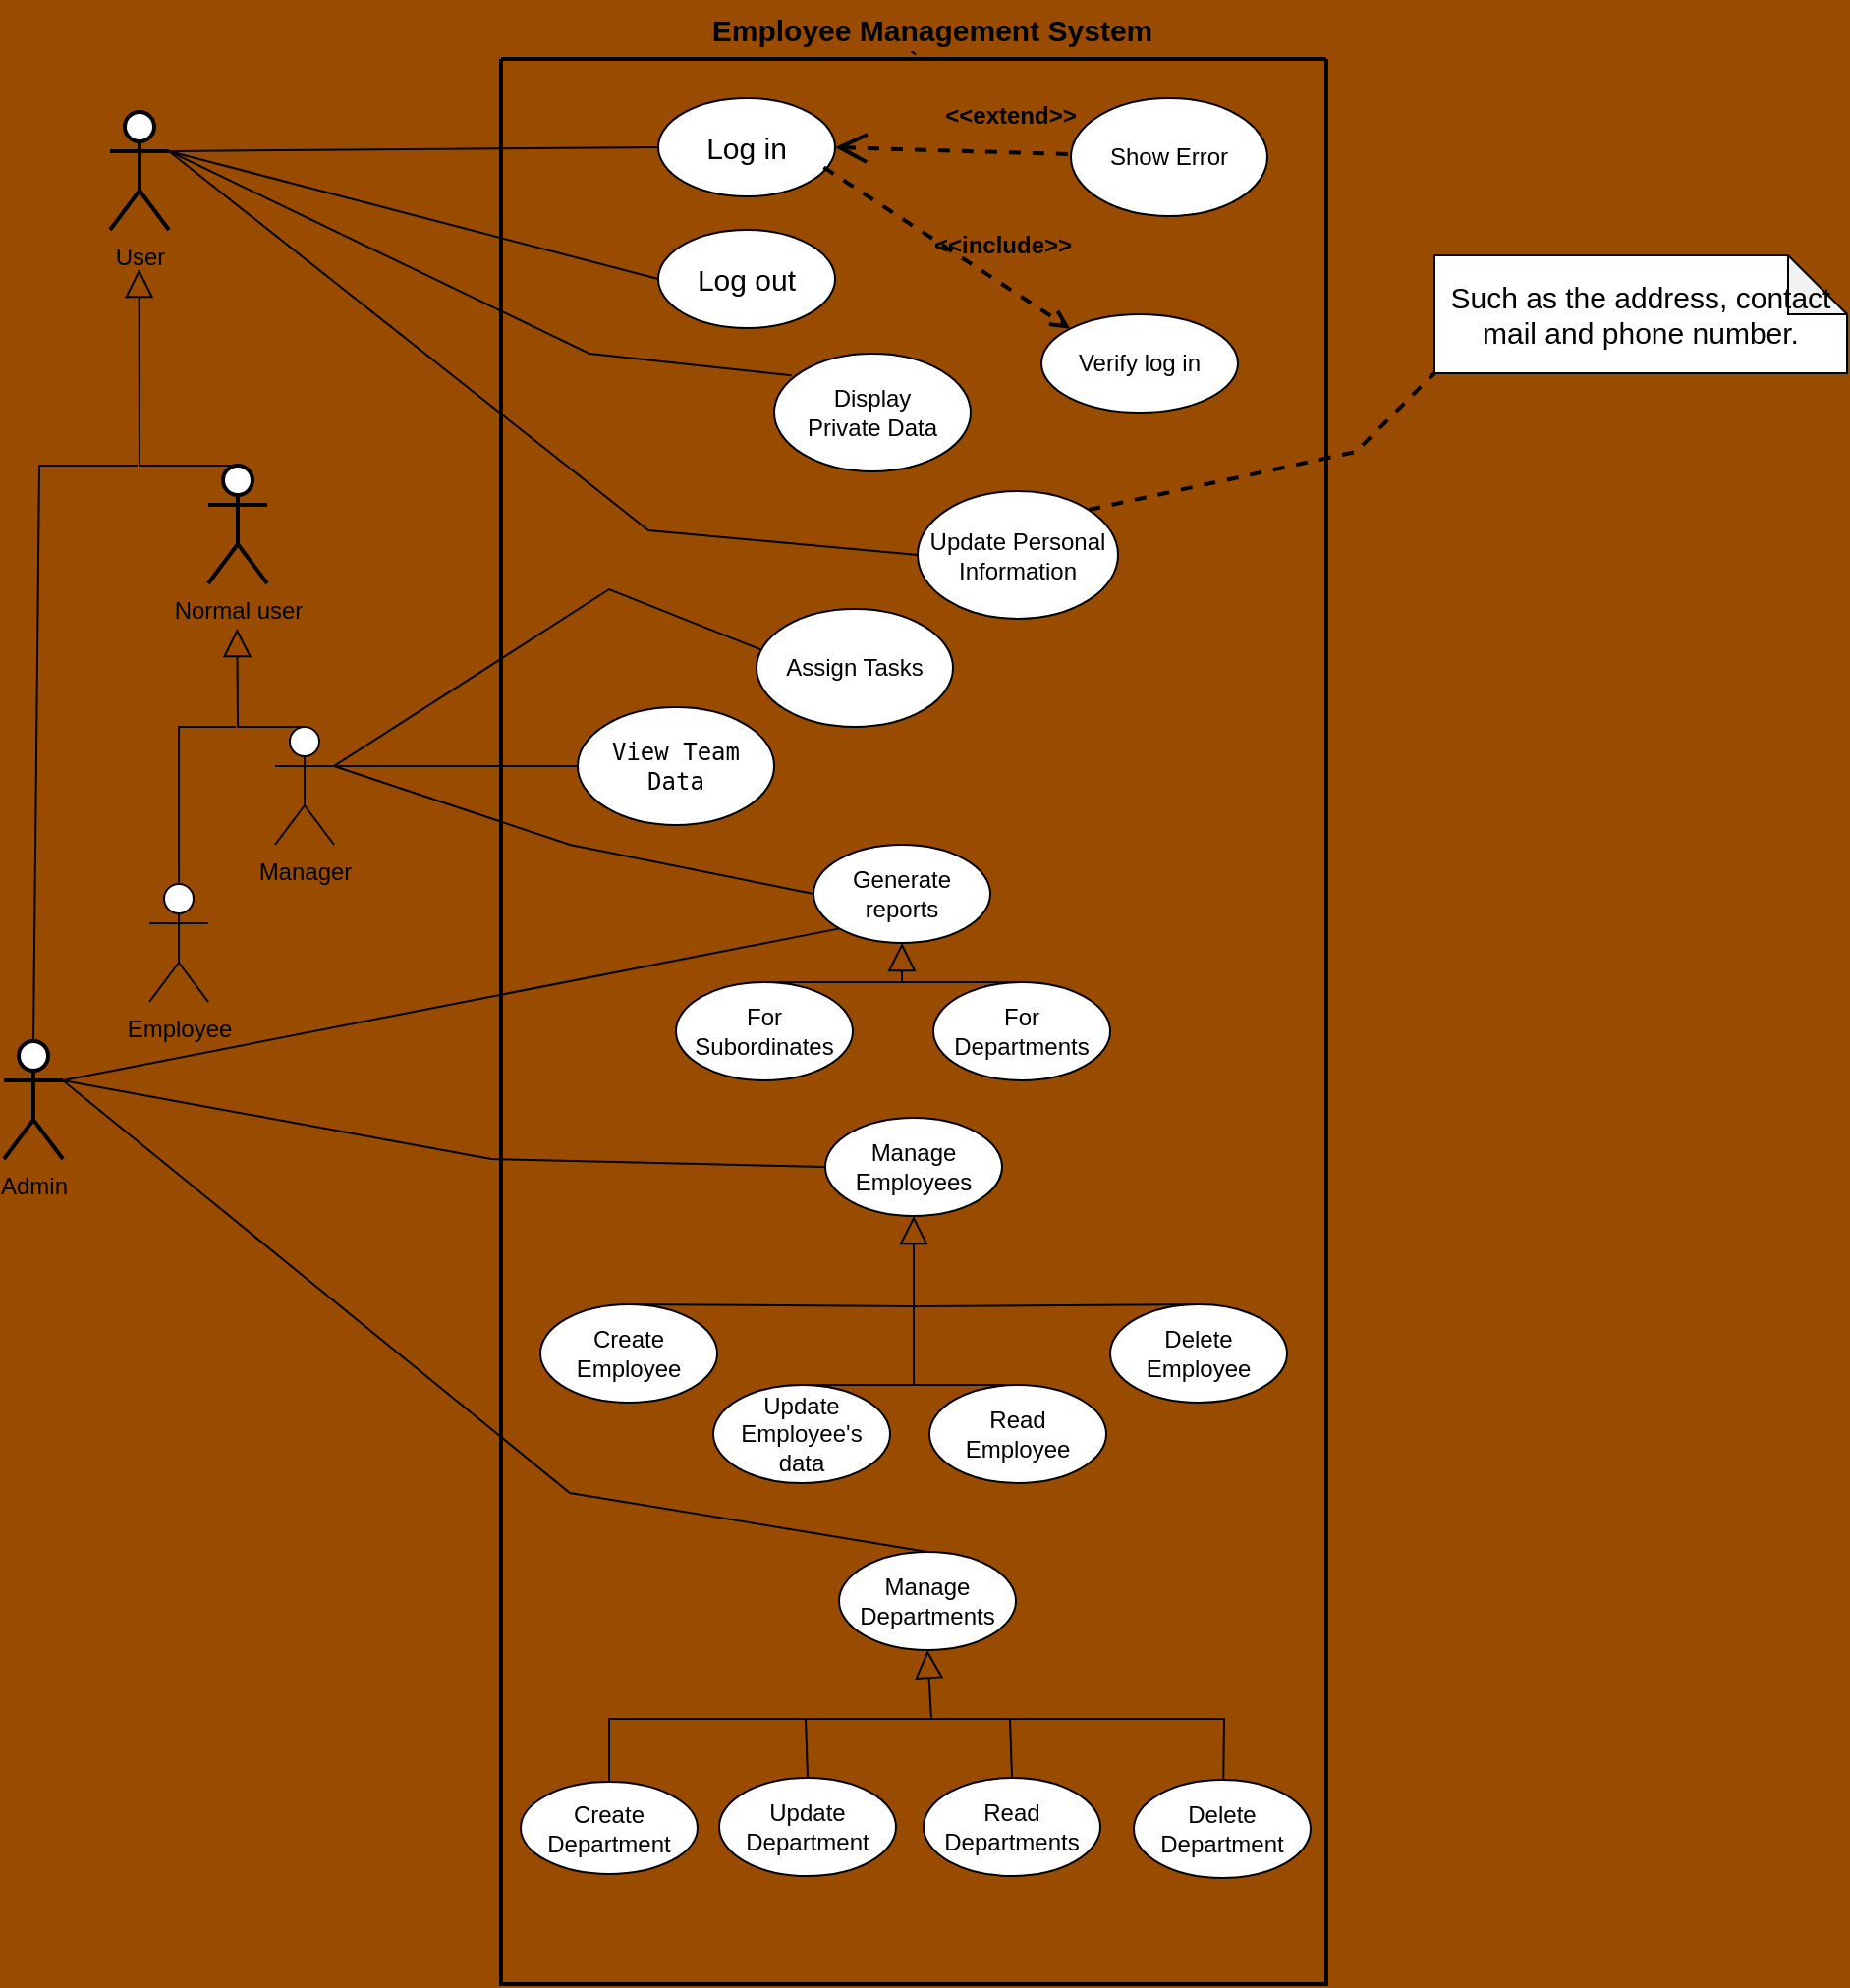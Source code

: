 <mxfile version="24.8.0">
  <diagram name="Page-1" id="XrRoJyVoxyt1KXuFEkB2">
    <mxGraphModel dx="2350" dy="1174" grid="1" gridSize="10" guides="1" tooltips="1" connect="1" arrows="1" fold="1" page="1" pageScale="1" pageWidth="850" pageHeight="1100" background="#994C00" math="0" shadow="0">
      <root>
        <mxCell id="0" />
        <mxCell id="1" parent="0" />
        <mxCell id="JxsMiMLw6dN9_I1CwBWg-2" value="`" style="swimlane;startSize=0;strokeWidth=2;" parent="1" vertex="1">
          <mxGeometry x="-255" y="80" width="420" height="980" as="geometry">
            <mxRectangle y="110" width="50" height="40" as="alternateBounds" />
          </mxGeometry>
        </mxCell>
        <mxCell id="JxsMiMLw6dN9_I1CwBWg-3" value="&lt;span style=&quot;font-size: 15px;&quot;&gt;Log in&lt;br&gt;&lt;/span&gt;" style="ellipse;whiteSpace=wrap;html=1;" parent="JxsMiMLw6dN9_I1CwBWg-2" vertex="1">
          <mxGeometry x="80" y="20" width="90" height="50" as="geometry" />
        </mxCell>
        <mxCell id="JxsMiMLw6dN9_I1CwBWg-5" value="Verify log in" style="ellipse;whiteSpace=wrap;html=1;" parent="JxsMiMLw6dN9_I1CwBWg-2" vertex="1">
          <mxGeometry x="275" y="130" width="100" height="50" as="geometry" />
        </mxCell>
        <mxCell id="JxsMiMLw6dN9_I1CwBWg-4" value="Show Error" style="ellipse;whiteSpace=wrap;html=1;" parent="JxsMiMLw6dN9_I1CwBWg-2" vertex="1">
          <mxGeometry x="290" y="20" width="100" height="60" as="geometry" />
        </mxCell>
        <mxCell id="JxsMiMLw6dN9_I1CwBWg-7" value="&lt;b&gt;&lt;font style=&quot;font-size: 12px;&quot;&gt;&amp;lt;&amp;lt;extend&amp;gt;&amp;gt;&lt;/font&gt;&lt;/b&gt;" style="edgeStyle=none;html=1;startArrow=open;endArrow=none;startSize=12;verticalAlign=bottom;dashed=1;labelBackgroundColor=none;rounded=0;exitX=1;exitY=0.5;exitDx=0;exitDy=0;strokeWidth=2;" parent="JxsMiMLw6dN9_I1CwBWg-2" source="JxsMiMLw6dN9_I1CwBWg-3" target="JxsMiMLw6dN9_I1CwBWg-4" edge="1">
          <mxGeometry x="0.478" y="10" width="160" relative="1" as="geometry">
            <mxPoint x="100" y="170" as="sourcePoint" />
            <mxPoint x="260" y="170" as="targetPoint" />
            <mxPoint as="offset" />
          </mxGeometry>
        </mxCell>
        <mxCell id="JxsMiMLw6dN9_I1CwBWg-8" value="&lt;b&gt;&lt;font style=&quot;font-size: 12px;&quot;&gt;&amp;lt;&amp;lt;include&amp;gt;&amp;gt;&lt;/font&gt;&lt;/b&gt;" style="edgeStyle=none;html=1;endArrow=open;verticalAlign=bottom;dashed=1;labelBackgroundColor=none;rounded=0;exitX=0.936;exitY=0.704;exitDx=0;exitDy=0;entryX=0;entryY=0;entryDx=0;entryDy=0;strokeWidth=2;exitPerimeter=0;" parent="JxsMiMLw6dN9_I1CwBWg-2" source="JxsMiMLw6dN9_I1CwBWg-3" target="JxsMiMLw6dN9_I1CwBWg-5" edge="1">
          <mxGeometry x="0.359" y="10" width="160" relative="1" as="geometry">
            <mxPoint x="150" y="70" as="sourcePoint" />
            <mxPoint x="310" y="70" as="targetPoint" />
            <mxPoint y="1" as="offset" />
          </mxGeometry>
        </mxCell>
        <mxCell id="JxsMiMLw6dN9_I1CwBWg-23" value="&lt;div&gt;Manage &lt;br&gt;&lt;/div&gt;&lt;div&gt;Employees&lt;br&gt;&lt;/div&gt;" style="ellipse;whiteSpace=wrap;html=1;" parent="JxsMiMLw6dN9_I1CwBWg-2" vertex="1">
          <mxGeometry x="165" y="539" width="90" height="50" as="geometry" />
        </mxCell>
        <mxCell id="JxsMiMLw6dN9_I1CwBWg-25" value="&lt;div&gt;Delete&lt;br&gt;&lt;/div&gt;&lt;div&gt;Employee&lt;br&gt;&lt;/div&gt;" style="ellipse;whiteSpace=wrap;html=1;" parent="JxsMiMLw6dN9_I1CwBWg-2" vertex="1">
          <mxGeometry x="310" y="634" width="90" height="50" as="geometry" />
        </mxCell>
        <mxCell id="JxsMiMLw6dN9_I1CwBWg-24" value="&lt;div&gt;Update&lt;/div&gt;&lt;div&gt;Employee&#39;s&lt;/div&gt;&lt;div&gt;data&lt;br&gt;&lt;/div&gt;" style="ellipse;whiteSpace=wrap;html=1;" parent="JxsMiMLw6dN9_I1CwBWg-2" vertex="1">
          <mxGeometry x="108" y="675" width="90" height="50" as="geometry" />
        </mxCell>
        <mxCell id="JxsMiMLw6dN9_I1CwBWg-53" value="&lt;div&gt;Display&lt;/div&gt;&lt;div&gt;Private Data&lt;br&gt;&lt;/div&gt;" style="ellipse;whiteSpace=wrap;html=1;" parent="JxsMiMLw6dN9_I1CwBWg-2" vertex="1">
          <mxGeometry x="139" y="150" width="100" height="60" as="geometry" />
        </mxCell>
        <mxCell id="f0pmYPqC95e-Tis89BE7-5" value="&lt;div&gt;Read &lt;br&gt;&lt;/div&gt;&lt;div&gt;Employee&lt;br&gt;&lt;/div&gt;" style="ellipse;whiteSpace=wrap;html=1;" parent="JxsMiMLw6dN9_I1CwBWg-2" vertex="1">
          <mxGeometry x="218" y="675" width="90" height="50" as="geometry" />
        </mxCell>
        <mxCell id="f0pmYPqC95e-Tis89BE7-6" value="&lt;div&gt;Create&lt;br&gt;&lt;/div&gt;&lt;div&gt;Employee&lt;br&gt;&lt;/div&gt;" style="ellipse;whiteSpace=wrap;html=1;" parent="JxsMiMLw6dN9_I1CwBWg-2" vertex="1">
          <mxGeometry x="20" y="634" width="90" height="50" as="geometry" />
        </mxCell>
        <mxCell id="JxsMiMLw6dN9_I1CwBWg-26" value="Generate reports" style="ellipse;whiteSpace=wrap;html=1;" parent="JxsMiMLw6dN9_I1CwBWg-2" vertex="1">
          <mxGeometry x="159" y="400" width="90" height="50" as="geometry" />
        </mxCell>
        <mxCell id="f0pmYPqC95e-Tis89BE7-45" value="&lt;code&gt;View Team Data&lt;/code&gt;" style="ellipse;whiteSpace=wrap;html=1;" parent="JxsMiMLw6dN9_I1CwBWg-2" vertex="1">
          <mxGeometry x="39" y="330" width="100" height="60" as="geometry" />
        </mxCell>
        <mxCell id="f0pmYPqC95e-Tis89BE7-52" value="" style="edgeStyle=none;html=1;endArrow=block;endFill=0;endSize=12;verticalAlign=bottom;rounded=0;entryX=0.5;entryY=1;entryDx=0;entryDy=0;exitX=0.5;exitY=0;exitDx=0;exitDy=0;" parent="JxsMiMLw6dN9_I1CwBWg-2" source="JxsMiMLw6dN9_I1CwBWg-25" target="JxsMiMLw6dN9_I1CwBWg-23" edge="1">
          <mxGeometry width="160" relative="1" as="geometry">
            <mxPoint x="357" y="635" as="sourcePoint" />
            <mxPoint x="300" y="645" as="targetPoint" />
            <Array as="points">
              <mxPoint x="210" y="635" />
            </Array>
          </mxGeometry>
        </mxCell>
        <mxCell id="f0pmYPqC95e-Tis89BE7-53" value="" style="edgeStyle=none;html=1;endArrow=none;verticalAlign=bottom;rounded=0;exitX=0.5;exitY=0;exitDx=0;exitDy=0;" parent="JxsMiMLw6dN9_I1CwBWg-2" source="f0pmYPqC95e-Tis89BE7-6" edge="1">
          <mxGeometry width="160" relative="1" as="geometry">
            <mxPoint x="70" y="615" as="sourcePoint" />
            <mxPoint x="210" y="635" as="targetPoint" />
          </mxGeometry>
        </mxCell>
        <mxCell id="f0pmYPqC95e-Tis89BE7-55" value="" style="edgeStyle=none;html=1;endArrow=none;verticalAlign=bottom;rounded=0;entryX=0.5;entryY=0;entryDx=0;entryDy=0;exitX=0.5;exitY=0;exitDx=0;exitDy=0;" parent="JxsMiMLw6dN9_I1CwBWg-2" source="JxsMiMLw6dN9_I1CwBWg-24" target="f0pmYPqC95e-Tis89BE7-5" edge="1">
          <mxGeometry width="160" relative="1" as="geometry">
            <mxPoint x="-2" y="575" as="sourcePoint" />
            <mxPoint x="158" y="575" as="targetPoint" />
          </mxGeometry>
        </mxCell>
        <mxCell id="f0pmYPqC95e-Tis89BE7-57" value="" style="edgeStyle=none;html=1;endArrow=none;verticalAlign=bottom;rounded=0;" parent="JxsMiMLw6dN9_I1CwBWg-2" edge="1">
          <mxGeometry width="160" relative="1" as="geometry">
            <mxPoint x="210" y="635" as="sourcePoint" />
            <mxPoint x="210" y="675" as="targetPoint" />
          </mxGeometry>
        </mxCell>
        <mxCell id="Ma0ZafueXGMpJPAvqaDE-1" value="&lt;span style=&quot;font-size: 15px;&quot;&gt;Log out&lt;br&gt;&lt;/span&gt;" style="ellipse;whiteSpace=wrap;html=1;" vertex="1" parent="JxsMiMLw6dN9_I1CwBWg-2">
          <mxGeometry x="80" y="87" width="90" height="50" as="geometry" />
        </mxCell>
        <mxCell id="Ma0ZafueXGMpJPAvqaDE-7" value="Assign Tasks" style="ellipse;whiteSpace=wrap;html=1;" vertex="1" parent="JxsMiMLw6dN9_I1CwBWg-2">
          <mxGeometry x="130" y="280" width="100" height="60" as="geometry" />
        </mxCell>
        <mxCell id="f0pmYPqC95e-Tis89BE7-16" value="&lt;div&gt;Create&lt;br&gt;&lt;/div&gt;&lt;div&gt;Department&lt;br&gt;&lt;/div&gt;" style="ellipse;whiteSpace=wrap;html=1;" parent="JxsMiMLw6dN9_I1CwBWg-2" vertex="1">
          <mxGeometry x="10" y="877" width="90" height="47" as="geometry" />
        </mxCell>
        <mxCell id="f0pmYPqC95e-Tis89BE7-13" value="&lt;div&gt;Delete&lt;br&gt;&lt;/div&gt;&lt;div&gt;Department&lt;br&gt;&lt;/div&gt;" style="ellipse;whiteSpace=wrap;html=1;" parent="JxsMiMLw6dN9_I1CwBWg-2" vertex="1">
          <mxGeometry x="322" y="876" width="90" height="50" as="geometry" />
        </mxCell>
        <mxCell id="Ma0ZafueXGMpJPAvqaDE-16" value="For Departments" style="ellipse;whiteSpace=wrap;html=1;" vertex="1" parent="JxsMiMLw6dN9_I1CwBWg-2">
          <mxGeometry x="220" y="470" width="90" height="50" as="geometry" />
        </mxCell>
        <mxCell id="Ma0ZafueXGMpJPAvqaDE-15" value="For Subordinates" style="ellipse;whiteSpace=wrap;html=1;" vertex="1" parent="JxsMiMLw6dN9_I1CwBWg-2">
          <mxGeometry x="89" y="470" width="90" height="50" as="geometry" />
        </mxCell>
        <mxCell id="Ma0ZafueXGMpJPAvqaDE-17" value="" style="edgeStyle=none;html=1;endArrow=block;endFill=0;endSize=12;verticalAlign=bottom;rounded=0;entryX=0.5;entryY=1;entryDx=0;entryDy=0;exitX=0.5;exitY=0;exitDx=0;exitDy=0;" edge="1" parent="JxsMiMLw6dN9_I1CwBWg-2" source="Ma0ZafueXGMpJPAvqaDE-16" target="JxsMiMLw6dN9_I1CwBWg-26">
          <mxGeometry width="160" relative="1" as="geometry">
            <mxPoint x="129" y="460" as="sourcePoint" />
            <mxPoint x="289" y="460" as="targetPoint" />
            <Array as="points">
              <mxPoint x="204" y="470" />
            </Array>
          </mxGeometry>
        </mxCell>
        <mxCell id="f0pmYPqC95e-Tis89BE7-12" value="&lt;div&gt;Manage &lt;br&gt;&lt;/div&gt;&lt;div&gt;Departments&lt;br&gt;&lt;/div&gt;" style="ellipse;whiteSpace=wrap;html=1;" parent="JxsMiMLw6dN9_I1CwBWg-2" vertex="1">
          <mxGeometry x="172" y="760" width="90" height="50" as="geometry" />
        </mxCell>
        <mxCell id="f0pmYPqC95e-Tis89BE7-17" value="" style="edgeStyle=none;html=1;endArrow=block;endFill=0;endSize=12;verticalAlign=bottom;rounded=0;entryX=0.5;entryY=1;entryDx=0;entryDy=0;exitX=0.507;exitY=0.007;exitDx=0;exitDy=0;exitPerimeter=0;" parent="JxsMiMLw6dN9_I1CwBWg-2" source="f0pmYPqC95e-Tis89BE7-13" target="f0pmYPqC95e-Tis89BE7-12" edge="1">
          <mxGeometry width="160" relative="1" as="geometry">
            <mxPoint x="368" y="890" as="sourcePoint" />
            <mxPoint x="258" y="930" as="targetPoint" />
            <Array as="points">
              <mxPoint x="368" y="845" />
              <mxPoint x="219" y="845" />
            </Array>
          </mxGeometry>
        </mxCell>
        <mxCell id="Ma0ZafueXGMpJPAvqaDE-4" value="Update Personal Information" style="ellipse;whiteSpace=wrap;html=1;" vertex="1" parent="JxsMiMLw6dN9_I1CwBWg-2">
          <mxGeometry x="212" y="220" width="102" height="65" as="geometry" />
        </mxCell>
        <mxCell id="JxsMiMLw6dN9_I1CwBWg-9" value="User" style="shape=umlActor;html=1;verticalLabelPosition=bottom;verticalAlign=top;align=center;strokeWidth=2;" parent="1" vertex="1">
          <mxGeometry x="-454" y="107" width="30" height="60" as="geometry" />
        </mxCell>
        <mxCell id="JxsMiMLw6dN9_I1CwBWg-11" value="" style="edgeStyle=none;html=1;endArrow=none;verticalAlign=bottom;rounded=0;entryX=0;entryY=0.5;entryDx=0;entryDy=0;strokeWidth=1;exitX=1;exitY=0.333;exitDx=0;exitDy=0;exitPerimeter=0;" parent="1" source="JxsMiMLw6dN9_I1CwBWg-9" target="JxsMiMLw6dN9_I1CwBWg-3" edge="1">
          <mxGeometry width="160" relative="1" as="geometry">
            <mxPoint x="-380" y="200" as="sourcePoint" />
            <mxPoint y="190" as="targetPoint" />
          </mxGeometry>
        </mxCell>
        <mxCell id="JxsMiMLw6dN9_I1CwBWg-28" value="Admin" style="shape=umlActor;html=1;verticalLabelPosition=bottom;verticalAlign=top;align=center;strokeWidth=2;" parent="1" vertex="1">
          <mxGeometry x="-508" y="580" width="30" height="60" as="geometry" />
        </mxCell>
        <mxCell id="JxsMiMLw6dN9_I1CwBWg-29" value="Normal user" style="shape=umlActor;html=1;verticalLabelPosition=bottom;verticalAlign=top;align=center;strokeWidth=2;" parent="1" vertex="1">
          <mxGeometry x="-404" y="287" width="30" height="60" as="geometry" />
        </mxCell>
        <mxCell id="JxsMiMLw6dN9_I1CwBWg-35" value="" style="edgeStyle=none;html=1;endArrow=block;endFill=0;endSize=12;verticalAlign=bottom;rounded=0;exitX=0.5;exitY=0;exitDx=0;exitDy=0;exitPerimeter=0;" parent="1" source="JxsMiMLw6dN9_I1CwBWg-29" edge="1">
          <mxGeometry width="160" relative="1" as="geometry">
            <mxPoint x="-394" y="287" as="sourcePoint" />
            <mxPoint x="-439.2" y="186.997" as="targetPoint" />
            <Array as="points">
              <mxPoint x="-439" y="287" />
            </Array>
          </mxGeometry>
        </mxCell>
        <mxCell id="JxsMiMLw6dN9_I1CwBWg-36" value="" style="edgeStyle=none;html=1;endArrow=none;verticalAlign=bottom;rounded=0;exitX=0.5;exitY=0;exitDx=0;exitDy=0;exitPerimeter=0;" parent="1" source="JxsMiMLw6dN9_I1CwBWg-28" edge="1">
          <mxGeometry width="160" relative="1" as="geometry">
            <mxPoint x="-489" y="289" as="sourcePoint" />
            <mxPoint x="-440" y="287" as="targetPoint" />
            <Array as="points">
              <mxPoint x="-490" y="287" />
            </Array>
          </mxGeometry>
        </mxCell>
        <mxCell id="JxsMiMLw6dN9_I1CwBWg-55" value="" style="edgeStyle=none;html=1;endArrow=none;verticalAlign=bottom;rounded=0;entryX=0.089;entryY=0.185;entryDx=0;entryDy=0;strokeWidth=1;exitX=1;exitY=0.333;exitDx=0;exitDy=0;exitPerimeter=0;entryPerimeter=0;" parent="1" source="JxsMiMLw6dN9_I1CwBWg-9" target="JxsMiMLw6dN9_I1CwBWg-53" edge="1">
          <mxGeometry width="160" relative="1" as="geometry">
            <mxPoint x="-364" y="317" as="sourcePoint" />
            <mxPoint x="-190" y="115" as="targetPoint" />
            <Array as="points">
              <mxPoint x="-210" y="230" />
            </Array>
          </mxGeometry>
        </mxCell>
        <mxCell id="f0pmYPqC95e-Tis89BE7-14" value="&lt;div&gt;Update&lt;/div&gt;&lt;div&gt;Department&lt;br&gt;&lt;/div&gt;" style="ellipse;whiteSpace=wrap;html=1;" parent="1" vertex="1">
          <mxGeometry x="-144" y="955" width="90" height="50" as="geometry" />
        </mxCell>
        <mxCell id="f0pmYPqC95e-Tis89BE7-15" value="&lt;div&gt;Read &lt;br&gt;&lt;/div&gt;&lt;div&gt;Departments&lt;br&gt;&lt;/div&gt;" style="ellipse;whiteSpace=wrap;html=1;" parent="1" vertex="1">
          <mxGeometry x="-40" y="955" width="90" height="50" as="geometry" />
        </mxCell>
        <mxCell id="f0pmYPqC95e-Tis89BE7-18" value="" style="edgeStyle=none;html=1;endArrow=none;verticalAlign=bottom;rounded=0;entryX=0.5;entryY=0;entryDx=0;entryDy=0;" parent="1" target="f0pmYPqC95e-Tis89BE7-14" edge="1">
          <mxGeometry width="160" relative="1" as="geometry">
            <mxPoint x="-100" y="925" as="sourcePoint" />
            <mxPoint x="-91" y="915" as="targetPoint" />
          </mxGeometry>
        </mxCell>
        <mxCell id="f0pmYPqC95e-Tis89BE7-19" value="" style="edgeStyle=none;html=1;endArrow=none;verticalAlign=bottom;rounded=0;exitX=0.5;exitY=0;exitDx=0;exitDy=0;" parent="1" source="f0pmYPqC95e-Tis89BE7-16" edge="1">
          <mxGeometry width="160" relative="1" as="geometry">
            <mxPoint x="-211" y="955" as="sourcePoint" />
            <mxPoint x="-30" y="925" as="targetPoint" />
            <Array as="points">
              <mxPoint x="-200" y="925" />
            </Array>
          </mxGeometry>
        </mxCell>
        <mxCell id="f0pmYPqC95e-Tis89BE7-20" value="" style="edgeStyle=none;html=1;endArrow=none;verticalAlign=bottom;rounded=0;entryX=0.5;entryY=0;entryDx=0;entryDy=0;" parent="1" target="f0pmYPqC95e-Tis89BE7-15" edge="1">
          <mxGeometry width="160" relative="1" as="geometry">
            <mxPoint x="4" y="925" as="sourcePoint" />
            <mxPoint x="4" y="959" as="targetPoint" />
          </mxGeometry>
        </mxCell>
        <mxCell id="f0pmYPqC95e-Tis89BE7-40" value="" style="edgeStyle=none;html=1;endArrow=block;endFill=0;endSize=12;verticalAlign=bottom;rounded=0;exitX=0.5;exitY=0;exitDx=0;exitDy=0;exitPerimeter=0;" parent="1" source="f0pmYPqC95e-Tis89BE7-41" edge="1">
          <mxGeometry width="160" relative="1" as="geometry">
            <mxPoint x="-389.33" y="400" as="sourcePoint" />
            <mxPoint x="-389.33" y="370" as="targetPoint" />
            <Array as="points">
              <mxPoint x="-389" y="420" />
            </Array>
          </mxGeometry>
        </mxCell>
        <mxCell id="f0pmYPqC95e-Tis89BE7-41" value="Manager" style="shape=umlActor;html=1;verticalLabelPosition=bottom;verticalAlign=top;align=center;" parent="1" vertex="1">
          <mxGeometry x="-370" y="420" width="30" height="60" as="geometry" />
        </mxCell>
        <mxCell id="f0pmYPqC95e-Tis89BE7-42" value="Employee" style="shape=umlActor;html=1;verticalLabelPosition=bottom;verticalAlign=top;align=center;" parent="1" vertex="1">
          <mxGeometry x="-434" y="500" width="30" height="60" as="geometry" />
        </mxCell>
        <mxCell id="f0pmYPqC95e-Tis89BE7-44" value="" style="edgeStyle=none;html=1;endArrow=none;verticalAlign=bottom;rounded=0;exitX=0.5;exitY=0;exitDx=0;exitDy=0;exitPerimeter=0;" parent="1" source="f0pmYPqC95e-Tis89BE7-42" edge="1">
          <mxGeometry width="160" relative="1" as="geometry">
            <mxPoint x="-460" y="350" as="sourcePoint" />
            <mxPoint x="-390" y="420" as="targetPoint" />
            <Array as="points">
              <mxPoint x="-419" y="420" />
            </Array>
          </mxGeometry>
        </mxCell>
        <mxCell id="JxsMiMLw6dN9_I1CwBWg-37" value="" style="edgeStyle=none;html=1;endArrow=none;verticalAlign=bottom;rounded=0;entryX=0;entryY=0.5;entryDx=0;entryDy=0;strokeWidth=1;exitX=1;exitY=0.333;exitDx=0;exitDy=0;exitPerimeter=0;" parent="1" source="f0pmYPqC95e-Tis89BE7-41" target="f0pmYPqC95e-Tis89BE7-45" edge="1">
          <mxGeometry width="160" relative="1" as="geometry">
            <mxPoint x="-840" y="896" as="sourcePoint" />
            <mxPoint x="-345" y="670" as="targetPoint" />
          </mxGeometry>
        </mxCell>
        <mxCell id="f0pmYPqC95e-Tis89BE7-58" value="" style="edgeStyle=none;html=1;endArrow=none;verticalAlign=bottom;rounded=0;exitX=1;exitY=0.333;exitDx=0;exitDy=0;exitPerimeter=0;entryX=0;entryY=0.5;entryDx=0;entryDy=0;" parent="1" source="JxsMiMLw6dN9_I1CwBWg-28" target="JxsMiMLw6dN9_I1CwBWg-23" edge="1">
          <mxGeometry width="160" relative="1" as="geometry">
            <mxPoint x="-430" y="570" as="sourcePoint" />
            <mxPoint x="-270" y="570" as="targetPoint" />
            <Array as="points">
              <mxPoint x="-260" y="640" />
            </Array>
          </mxGeometry>
        </mxCell>
        <mxCell id="f0pmYPqC95e-Tis89BE7-59" value="" style="edgeStyle=none;html=1;endArrow=none;verticalAlign=bottom;rounded=0;exitX=1;exitY=0.333;exitDx=0;exitDy=0;exitPerimeter=0;entryX=0.5;entryY=0;entryDx=0;entryDy=0;" parent="1" source="JxsMiMLw6dN9_I1CwBWg-28" target="f0pmYPqC95e-Tis89BE7-12" edge="1">
          <mxGeometry width="160" relative="1" as="geometry">
            <mxPoint x="-470" y="610" as="sourcePoint" />
            <mxPoint x="-45" y="489" as="targetPoint" />
            <Array as="points">
              <mxPoint x="-220" y="810" />
            </Array>
          </mxGeometry>
        </mxCell>
        <mxCell id="f0pmYPqC95e-Tis89BE7-60" value="" style="edgeStyle=none;html=1;endArrow=none;verticalAlign=bottom;rounded=0;entryX=0;entryY=1;entryDx=0;entryDy=0;exitX=1;exitY=0.333;exitDx=0;exitDy=0;exitPerimeter=0;" parent="1" source="JxsMiMLw6dN9_I1CwBWg-28" target="JxsMiMLw6dN9_I1CwBWg-26" edge="1">
          <mxGeometry width="160" relative="1" as="geometry">
            <mxPoint x="-470" y="600" as="sourcePoint" />
            <mxPoint x="-45" y="489" as="targetPoint" />
          </mxGeometry>
        </mxCell>
        <mxCell id="f0pmYPqC95e-Tis89BE7-61" value="&lt;font style=&quot;font-size: 15px;&quot;&gt;&lt;b&gt;Employee Management System&lt;br&gt;&lt;/b&gt;&lt;/font&gt;" style="text;html=1;align=center;verticalAlign=middle;resizable=0;points=[];autosize=1;" parent="1" vertex="1">
          <mxGeometry x="-166" y="50" width="260" height="30" as="geometry" />
        </mxCell>
        <mxCell id="Ma0ZafueXGMpJPAvqaDE-2" value="" style="edgeStyle=none;html=1;endArrow=none;verticalAlign=bottom;rounded=0;strokeWidth=1;exitX=1;exitY=0.333;exitDx=0;exitDy=0;exitPerimeter=0;entryX=0;entryY=0.5;entryDx=0;entryDy=0;" edge="1" parent="1" source="JxsMiMLw6dN9_I1CwBWg-9" target="Ma0ZafueXGMpJPAvqaDE-1">
          <mxGeometry width="160" relative="1" as="geometry">
            <mxPoint x="-414" y="137" as="sourcePoint" />
            <mxPoint x="-180" y="300" as="targetPoint" />
          </mxGeometry>
        </mxCell>
        <mxCell id="Ma0ZafueXGMpJPAvqaDE-9" value="" style="edgeStyle=none;html=1;endArrow=none;verticalAlign=bottom;rounded=0;entryX=0.021;entryY=0.344;entryDx=0;entryDy=0;strokeWidth=1;exitX=1;exitY=0.333;exitDx=0;exitDy=0;exitPerimeter=0;entryPerimeter=0;" edge="1" parent="1" source="f0pmYPqC95e-Tis89BE7-41" target="Ma0ZafueXGMpJPAvqaDE-7">
          <mxGeometry width="160" relative="1" as="geometry">
            <mxPoint x="-330" y="450" as="sourcePoint" />
            <mxPoint x="-120" y="440" as="targetPoint" />
            <Array as="points">
              <mxPoint x="-200" y="350" />
            </Array>
          </mxGeometry>
        </mxCell>
        <mxCell id="Ma0ZafueXGMpJPAvqaDE-10" value="&lt;font style=&quot;font-size: 15px;&quot;&gt;Such as the address, contact mail and phone number.&lt;/font&gt;" style="shape=note;whiteSpace=wrap;html=1;backgroundOutline=1;darkOpacity=0.05;" vertex="1" parent="1">
          <mxGeometry x="220" y="180" width="210" height="60" as="geometry" />
        </mxCell>
        <mxCell id="Ma0ZafueXGMpJPAvqaDE-11" value="" style="endArrow=none;dashed=1;html=1;rounded=0;entryX=0;entryY=1;entryDx=0;entryDy=0;entryPerimeter=0;exitX=1;exitY=0;exitDx=0;exitDy=0;strokeWidth=2;" edge="1" parent="1" source="Ma0ZafueXGMpJPAvqaDE-4" target="Ma0ZafueXGMpJPAvqaDE-10">
          <mxGeometry width="50" height="50" relative="1" as="geometry">
            <mxPoint x="30" y="580" as="sourcePoint" />
            <mxPoint x="80" y="530" as="targetPoint" />
            <Array as="points">
              <mxPoint x="180" y="280" />
            </Array>
          </mxGeometry>
        </mxCell>
        <mxCell id="Ma0ZafueXGMpJPAvqaDE-13" value="" style="edgeStyle=none;html=1;endArrow=none;verticalAlign=bottom;rounded=0;entryX=0;entryY=0.5;entryDx=0;entryDy=0;" edge="1" parent="1" target="JxsMiMLw6dN9_I1CwBWg-26">
          <mxGeometry width="160" relative="1" as="geometry">
            <mxPoint x="-340" y="440" as="sourcePoint" />
            <mxPoint x="-110" y="493" as="targetPoint" />
            <Array as="points">
              <mxPoint x="-220" y="480" />
            </Array>
          </mxGeometry>
        </mxCell>
        <mxCell id="Ma0ZafueXGMpJPAvqaDE-19" value="" style="edgeStyle=none;html=1;endArrow=none;verticalAlign=bottom;rounded=0;exitX=0.5;exitY=0;exitDx=0;exitDy=0;" edge="1" parent="1" source="Ma0ZafueXGMpJPAvqaDE-15">
          <mxGeometry width="160" relative="1" as="geometry">
            <mxPoint x="-448" y="570" as="sourcePoint" />
            <mxPoint x="-50" y="550" as="targetPoint" />
          </mxGeometry>
        </mxCell>
        <mxCell id="Ma0ZafueXGMpJPAvqaDE-22" value="" style="edgeStyle=none;html=1;endArrow=none;verticalAlign=bottom;rounded=0;entryX=0;entryY=0.5;entryDx=0;entryDy=0;strokeWidth=1;exitX=1;exitY=0.333;exitDx=0;exitDy=0;exitPerimeter=0;" edge="1" parent="1" source="JxsMiMLw6dN9_I1CwBWg-9" target="Ma0ZafueXGMpJPAvqaDE-4">
          <mxGeometry width="160" relative="1" as="geometry">
            <mxPoint x="-330" y="450" as="sourcePoint" />
            <mxPoint x="-200" y="460" as="targetPoint" />
            <Array as="points">
              <mxPoint x="-180" y="320" />
            </Array>
          </mxGeometry>
        </mxCell>
      </root>
    </mxGraphModel>
  </diagram>
</mxfile>
